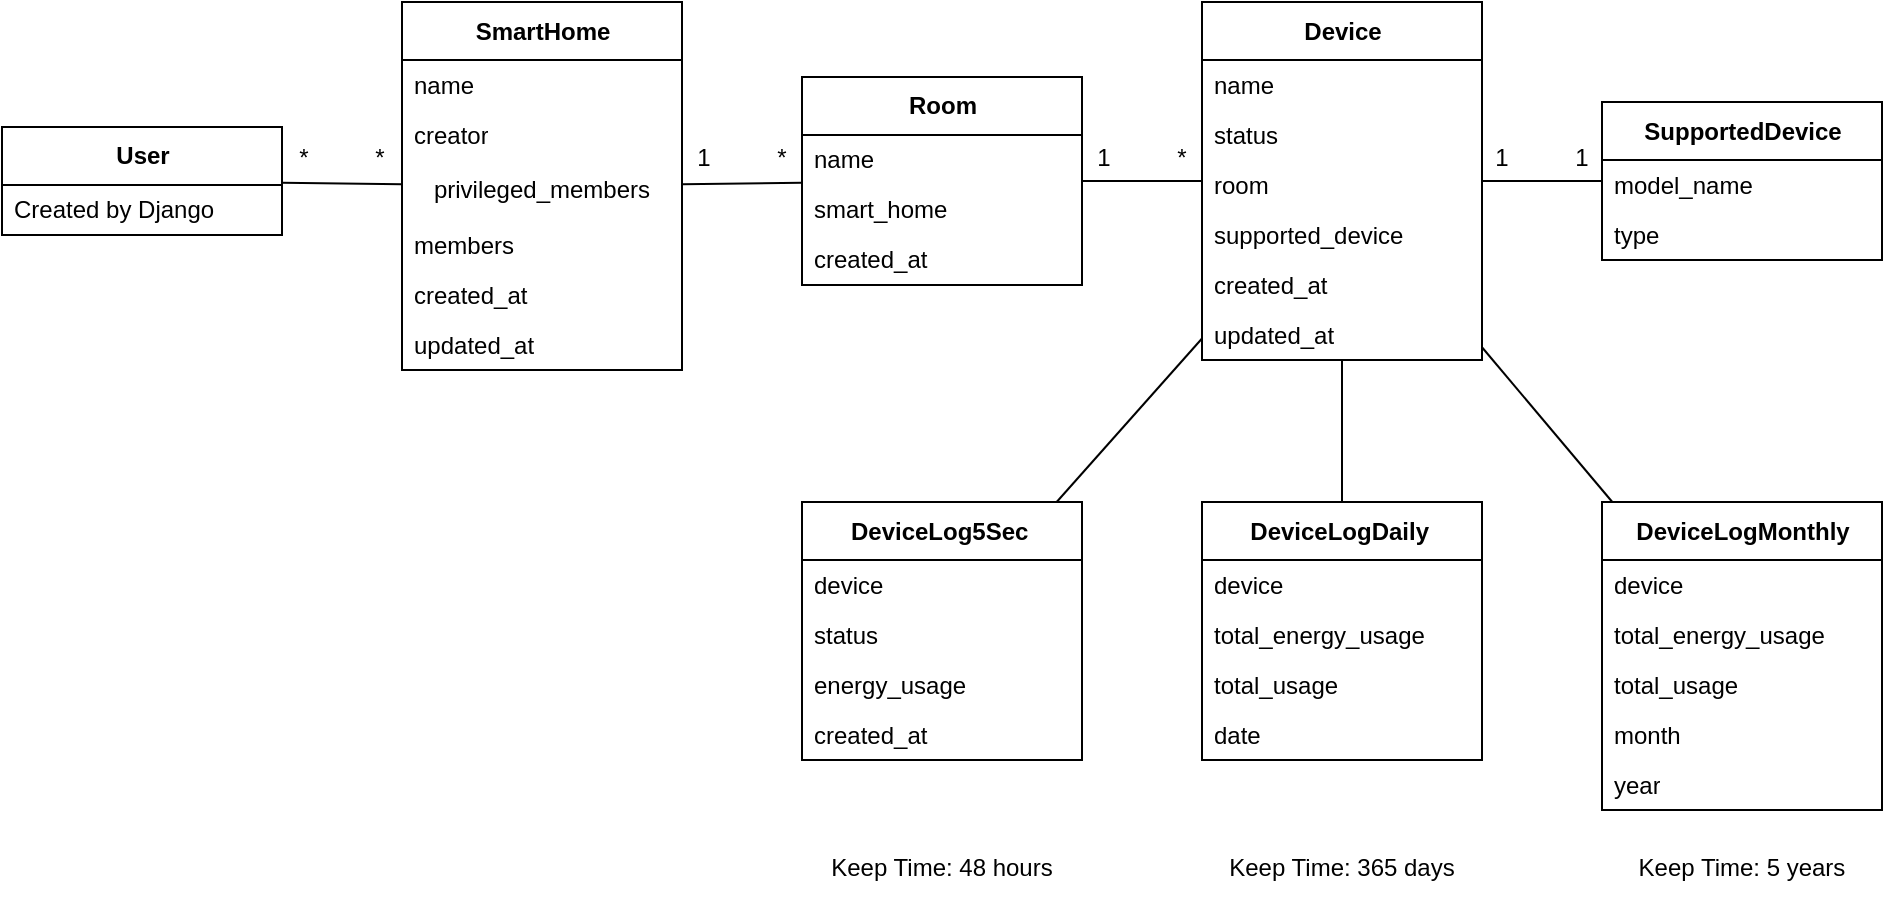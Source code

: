 <mxfile>
    <diagram id="LPxu8opnbpDsIdHZUwrW" name="Page-1">
        <mxGraphModel dx="1379" dy="511" grid="1" gridSize="10" guides="1" tooltips="1" connect="1" arrows="1" fold="1" page="1" pageScale="1" pageWidth="850" pageHeight="1100" math="0" shadow="0">
            <root>
                <mxCell id="0"/>
                <mxCell id="1" parent="0"/>
                <mxCell id="2" value="SmartHome" style="swimlane;fontStyle=1;align=center;verticalAlign=middle;childLayout=stackLayout;horizontal=1;startSize=29;horizontalStack=0;resizeParent=1;resizeParentMax=0;resizeLast=0;collapsible=0;marginBottom=0;html=1;" parent="1" vertex="1">
                    <mxGeometry x="-40" y="30" width="140" height="184" as="geometry"/>
                </mxCell>
                <mxCell id="10" value="name" style="text;html=1;strokeColor=none;fillColor=none;align=left;verticalAlign=middle;spacingLeft=4;spacingRight=4;overflow=hidden;rotatable=0;points=[[0,0.5],[1,0.5]];portConstraint=eastwest;" parent="2" vertex="1">
                    <mxGeometry y="29" width="140" height="25" as="geometry"/>
                </mxCell>
                <mxCell id="4" value="creator" style="text;html=1;strokeColor=none;fillColor=none;align=left;verticalAlign=middle;spacingLeft=4;spacingRight=4;overflow=hidden;rotatable=0;points=[[0,0.5],[1,0.5]];portConstraint=eastwest;" parent="2" vertex="1">
                    <mxGeometry y="54" width="140" height="25" as="geometry"/>
                </mxCell>
                <mxCell id="87" value="privileged_members" style="text;html=1;strokeColor=none;fillColor=none;align=center;verticalAlign=middle;whiteSpace=wrap;rounded=0;" vertex="1" parent="2">
                    <mxGeometry y="79" width="140" height="30" as="geometry"/>
                </mxCell>
                <mxCell id="7" value="members" style="text;html=1;strokeColor=none;fillColor=none;align=left;verticalAlign=middle;spacingLeft=4;spacingRight=4;overflow=hidden;rotatable=0;points=[[0,0.5],[1,0.5]];portConstraint=eastwest;" parent="2" vertex="1">
                    <mxGeometry y="109" width="140" height="25" as="geometry"/>
                </mxCell>
                <mxCell id="8" value="created_at" style="text;html=1;strokeColor=none;fillColor=none;align=left;verticalAlign=middle;spacingLeft=4;spacingRight=4;overflow=hidden;rotatable=0;points=[[0,0.5],[1,0.5]];portConstraint=eastwest;" parent="2" vertex="1">
                    <mxGeometry y="134" width="140" height="25" as="geometry"/>
                </mxCell>
                <mxCell id="9" value="updated_at" style="text;html=1;strokeColor=none;fillColor=none;align=left;verticalAlign=middle;spacingLeft=4;spacingRight=4;overflow=hidden;rotatable=0;points=[[0,0.5],[1,0.5]];portConstraint=eastwest;" parent="2" vertex="1">
                    <mxGeometry y="159" width="140" height="25" as="geometry"/>
                </mxCell>
                <mxCell id="28" value="Device" style="swimlane;fontStyle=1;align=center;verticalAlign=middle;childLayout=stackLayout;horizontal=1;startSize=29;horizontalStack=0;resizeParent=1;resizeParentMax=0;resizeLast=0;collapsible=0;marginBottom=0;html=1;" parent="1" vertex="1">
                    <mxGeometry x="360" y="30" width="140" height="179" as="geometry"/>
                </mxCell>
                <mxCell id="29" value="name" style="text;html=1;strokeColor=none;fillColor=none;align=left;verticalAlign=middle;spacingLeft=4;spacingRight=4;overflow=hidden;rotatable=0;points=[[0,0.5],[1,0.5]];portConstraint=eastwest;" parent="28" vertex="1">
                    <mxGeometry y="29" width="140" height="25" as="geometry"/>
                </mxCell>
                <mxCell id="30" value="status" style="text;html=1;strokeColor=none;fillColor=none;align=left;verticalAlign=middle;spacingLeft=4;spacingRight=4;overflow=hidden;rotatable=0;points=[[0,0.5],[1,0.5]];portConstraint=eastwest;" parent="28" vertex="1">
                    <mxGeometry y="54" width="140" height="25" as="geometry"/>
                </mxCell>
                <mxCell id="31" value="room" style="text;html=1;strokeColor=none;fillColor=none;align=left;verticalAlign=middle;spacingLeft=4;spacingRight=4;overflow=hidden;rotatable=0;points=[[0,0.5],[1,0.5]];portConstraint=eastwest;" parent="28" vertex="1">
                    <mxGeometry y="79" width="140" height="25" as="geometry"/>
                </mxCell>
                <mxCell id="32" value="supported_device" style="text;html=1;strokeColor=none;fillColor=none;align=left;verticalAlign=middle;spacingLeft=4;spacingRight=4;overflow=hidden;rotatable=0;points=[[0,0.5],[1,0.5]];portConstraint=eastwest;" parent="28" vertex="1">
                    <mxGeometry y="104" width="140" height="25" as="geometry"/>
                </mxCell>
                <mxCell id="33" value="created_at" style="text;html=1;strokeColor=none;fillColor=none;align=left;verticalAlign=middle;spacingLeft=4;spacingRight=4;overflow=hidden;rotatable=0;points=[[0,0.5],[1,0.5]];portConstraint=eastwest;" parent="28" vertex="1">
                    <mxGeometry y="129" width="140" height="25" as="geometry"/>
                </mxCell>
                <mxCell id="34" value="updated_at" style="text;html=1;strokeColor=none;fillColor=none;align=left;verticalAlign=middle;spacingLeft=4;spacingRight=4;overflow=hidden;rotatable=0;points=[[0,0.5],[1,0.5]];portConstraint=eastwest;" parent="28" vertex="1">
                    <mxGeometry y="154" width="140" height="25" as="geometry"/>
                </mxCell>
                <mxCell id="36" value="SupportedDevice" style="swimlane;fontStyle=1;align=center;verticalAlign=middle;childLayout=stackLayout;horizontal=1;startSize=29;horizontalStack=0;resizeParent=1;resizeParentMax=0;resizeLast=0;collapsible=0;marginBottom=0;html=1;" parent="1" vertex="1">
                    <mxGeometry x="560" y="80" width="140" height="79" as="geometry"/>
                </mxCell>
                <mxCell id="37" value="model_name" style="text;html=1;strokeColor=none;fillColor=none;align=left;verticalAlign=middle;spacingLeft=4;spacingRight=4;overflow=hidden;rotatable=0;points=[[0,0.5],[1,0.5]];portConstraint=eastwest;" parent="36" vertex="1">
                    <mxGeometry y="29" width="140" height="25" as="geometry"/>
                </mxCell>
                <mxCell id="38" value="type" style="text;html=1;strokeColor=none;fillColor=none;align=left;verticalAlign=middle;spacingLeft=4;spacingRight=4;overflow=hidden;rotatable=0;points=[[0,0.5],[1,0.5]];portConstraint=eastwest;" parent="36" vertex="1">
                    <mxGeometry y="54" width="140" height="25" as="geometry"/>
                </mxCell>
                <mxCell id="43" value="" style="endArrow=none;html=1;" parent="1" source="28" target="36" edge="1">
                    <mxGeometry width="50" height="50" relative="1" as="geometry">
                        <mxPoint x="640" y="272.5" as="sourcePoint"/>
                        <mxPoint x="690" y="222.5" as="targetPoint"/>
                    </mxGeometry>
                </mxCell>
                <mxCell id="44" value="User" style="swimlane;fontStyle=1;align=center;verticalAlign=middle;childLayout=stackLayout;horizontal=1;startSize=29;horizontalStack=0;resizeParent=1;resizeParentMax=0;resizeLast=0;collapsible=0;marginBottom=0;html=1;" parent="1" vertex="1">
                    <mxGeometry x="-240" y="92.5" width="140" height="54" as="geometry"/>
                </mxCell>
                <mxCell id="49" value="Created by Django" style="text;html=1;strokeColor=none;fillColor=none;align=left;verticalAlign=middle;spacingLeft=4;spacingRight=4;overflow=hidden;rotatable=0;points=[[0,0.5],[1,0.5]];portConstraint=eastwest;" parent="44" vertex="1">
                    <mxGeometry y="29" width="140" height="25" as="geometry"/>
                </mxCell>
                <mxCell id="51" value="" style="endArrow=none;html=1;" parent="1" source="44" target="2" edge="1">
                    <mxGeometry width="50" height="50" relative="1" as="geometry">
                        <mxPoint x="-190" y="380" as="sourcePoint"/>
                        <mxPoint x="-140" y="330" as="targetPoint"/>
                    </mxGeometry>
                </mxCell>
                <mxCell id="52" value="DeviceLog5Sec&amp;nbsp;" style="swimlane;fontStyle=1;align=center;verticalAlign=middle;childLayout=stackLayout;horizontal=1;startSize=29;horizontalStack=0;resizeParent=1;resizeParentMax=0;resizeLast=0;collapsible=0;marginBottom=0;html=1;" parent="1" vertex="1">
                    <mxGeometry x="160" y="280" width="140" height="129" as="geometry"/>
                </mxCell>
                <mxCell id="57" value="device" style="text;html=1;strokeColor=none;fillColor=none;align=left;verticalAlign=middle;spacingLeft=4;spacingRight=4;overflow=hidden;rotatable=0;points=[[0,0.5],[1,0.5]];portConstraint=eastwest;" parent="52" vertex="1">
                    <mxGeometry y="29" width="140" height="25" as="geometry"/>
                </mxCell>
                <mxCell id="67" value="status" style="text;html=1;strokeColor=none;fillColor=none;align=left;verticalAlign=middle;spacingLeft=4;spacingRight=4;overflow=hidden;rotatable=0;points=[[0,0.5],[1,0.5]];portConstraint=eastwest;" vertex="1" parent="52">
                    <mxGeometry y="54" width="140" height="25" as="geometry"/>
                </mxCell>
                <mxCell id="68" value="energy_usage" style="text;html=1;strokeColor=none;fillColor=none;align=left;verticalAlign=middle;spacingLeft=4;spacingRight=4;overflow=hidden;rotatable=0;points=[[0,0.5],[1,0.5]];portConstraint=eastwest;" vertex="1" parent="52">
                    <mxGeometry y="79" width="140" height="25" as="geometry"/>
                </mxCell>
                <mxCell id="69" value="created_at" style="text;html=1;strokeColor=none;fillColor=none;align=left;verticalAlign=middle;spacingLeft=4;spacingRight=4;overflow=hidden;rotatable=0;points=[[0,0.5],[1,0.5]];portConstraint=eastwest;" vertex="1" parent="52">
                    <mxGeometry y="104" width="140" height="25" as="geometry"/>
                </mxCell>
                <mxCell id="56" value="" style="endArrow=none;html=1;" parent="1" source="52" target="28" edge="1">
                    <mxGeometry width="50" height="50" relative="1" as="geometry">
                        <mxPoint x="390" y="340" as="sourcePoint"/>
                        <mxPoint x="440" y="290" as="targetPoint"/>
                    </mxGeometry>
                </mxCell>
                <mxCell id="58" value="Room" style="swimlane;fontStyle=1;align=center;verticalAlign=middle;childLayout=stackLayout;horizontal=1;startSize=29;horizontalStack=0;resizeParent=1;resizeParentMax=0;resizeLast=0;collapsible=0;marginBottom=0;html=1;" parent="1" vertex="1">
                    <mxGeometry x="160" y="67.5" width="140" height="104" as="geometry"/>
                </mxCell>
                <mxCell id="60" value="name" style="text;html=1;strokeColor=none;fillColor=none;align=left;verticalAlign=middle;spacingLeft=4;spacingRight=4;overflow=hidden;rotatable=0;points=[[0,0.5],[1,0.5]];portConstraint=eastwest;" parent="58" vertex="1">
                    <mxGeometry y="29" width="140" height="25" as="geometry"/>
                </mxCell>
                <mxCell id="82" value="smart_home" style="text;html=1;strokeColor=none;fillColor=none;align=left;verticalAlign=middle;spacingLeft=4;spacingRight=4;overflow=hidden;rotatable=0;points=[[0,0.5],[1,0.5]];portConstraint=eastwest;" vertex="1" parent="58">
                    <mxGeometry y="54" width="140" height="25" as="geometry"/>
                </mxCell>
                <mxCell id="61" value="created_at" style="text;html=1;strokeColor=none;fillColor=none;align=left;verticalAlign=middle;spacingLeft=4;spacingRight=4;overflow=hidden;rotatable=0;points=[[0,0.5],[1,0.5]];portConstraint=eastwest;" parent="58" vertex="1">
                    <mxGeometry y="79" width="140" height="25" as="geometry"/>
                </mxCell>
                <mxCell id="62" value="DeviceLogDaily&amp;nbsp;" style="swimlane;fontStyle=1;align=center;verticalAlign=middle;childLayout=stackLayout;horizontal=1;startSize=29;horizontalStack=0;resizeParent=1;resizeParentMax=0;resizeLast=0;collapsible=0;marginBottom=0;html=1;" parent="1" vertex="1">
                    <mxGeometry x="360" y="280" width="140" height="129" as="geometry"/>
                </mxCell>
                <mxCell id="63" value="device" style="text;html=1;strokeColor=none;fillColor=none;align=left;verticalAlign=middle;spacingLeft=4;spacingRight=4;overflow=hidden;rotatable=0;points=[[0,0.5],[1,0.5]];portConstraint=eastwest;" parent="62" vertex="1">
                    <mxGeometry y="29" width="140" height="25" as="geometry"/>
                </mxCell>
                <mxCell id="71" value="total_energy_usage" style="text;html=1;strokeColor=none;fillColor=none;align=left;verticalAlign=middle;spacingLeft=4;spacingRight=4;overflow=hidden;rotatable=0;points=[[0,0.5],[1,0.5]];portConstraint=eastwest;" vertex="1" parent="62">
                    <mxGeometry y="54" width="140" height="25" as="geometry"/>
                </mxCell>
                <mxCell id="72" value="total_usage" style="text;html=1;strokeColor=none;fillColor=none;align=left;verticalAlign=middle;spacingLeft=4;spacingRight=4;overflow=hidden;rotatable=0;points=[[0,0.5],[1,0.5]];portConstraint=eastwest;" vertex="1" parent="62">
                    <mxGeometry y="79" width="140" height="25" as="geometry"/>
                </mxCell>
                <mxCell id="70" value="date" style="text;html=1;strokeColor=none;fillColor=none;align=left;verticalAlign=middle;spacingLeft=4;spacingRight=4;overflow=hidden;rotatable=0;points=[[0,0.5],[1,0.5]];portConstraint=eastwest;" vertex="1" parent="62">
                    <mxGeometry y="104" width="140" height="25" as="geometry"/>
                </mxCell>
                <mxCell id="73" value="" style="endArrow=none;html=1;" edge="1" parent="1" source="62" target="28">
                    <mxGeometry width="50" height="50" relative="1" as="geometry">
                        <mxPoint x="500" y="500" as="sourcePoint"/>
                        <mxPoint x="660" y="500" as="targetPoint"/>
                    </mxGeometry>
                </mxCell>
                <mxCell id="74" value="DeviceLogMonthly" style="swimlane;fontStyle=1;align=center;verticalAlign=middle;childLayout=stackLayout;horizontal=1;startSize=29;horizontalStack=0;resizeParent=1;resizeParentMax=0;resizeLast=0;collapsible=0;marginBottom=0;html=1;" vertex="1" parent="1">
                    <mxGeometry x="560" y="280" width="140" height="154" as="geometry"/>
                </mxCell>
                <mxCell id="75" value="device" style="text;html=1;strokeColor=none;fillColor=none;align=left;verticalAlign=middle;spacingLeft=4;spacingRight=4;overflow=hidden;rotatable=0;points=[[0,0.5],[1,0.5]];portConstraint=eastwest;" vertex="1" parent="74">
                    <mxGeometry y="29" width="140" height="25" as="geometry"/>
                </mxCell>
                <mxCell id="76" value="total_energy_usage" style="text;html=1;strokeColor=none;fillColor=none;align=left;verticalAlign=middle;spacingLeft=4;spacingRight=4;overflow=hidden;rotatable=0;points=[[0,0.5],[1,0.5]];portConstraint=eastwest;" vertex="1" parent="74">
                    <mxGeometry y="54" width="140" height="25" as="geometry"/>
                </mxCell>
                <mxCell id="77" value="total_usage" style="text;html=1;strokeColor=none;fillColor=none;align=left;verticalAlign=middle;spacingLeft=4;spacingRight=4;overflow=hidden;rotatable=0;points=[[0,0.5],[1,0.5]];portConstraint=eastwest;" vertex="1" parent="74">
                    <mxGeometry y="79" width="140" height="25" as="geometry"/>
                </mxCell>
                <mxCell id="78" value="month" style="text;html=1;strokeColor=none;fillColor=none;align=left;verticalAlign=middle;spacingLeft=4;spacingRight=4;overflow=hidden;rotatable=0;points=[[0,0.5],[1,0.5]];portConstraint=eastwest;" vertex="1" parent="74">
                    <mxGeometry y="104" width="140" height="25" as="geometry"/>
                </mxCell>
                <mxCell id="80" value="year" style="text;html=1;strokeColor=none;fillColor=none;align=left;verticalAlign=middle;spacingLeft=4;spacingRight=4;overflow=hidden;rotatable=0;points=[[0,0.5],[1,0.5]];portConstraint=eastwest;" vertex="1" parent="74">
                    <mxGeometry y="129" width="140" height="25" as="geometry"/>
                </mxCell>
                <mxCell id="79" value="" style="endArrow=none;html=1;" edge="1" parent="1" source="74" target="28">
                    <mxGeometry width="50" height="50" relative="1" as="geometry">
                        <mxPoint x="320" y="230" as="sourcePoint"/>
                        <mxPoint x="370" y="180" as="targetPoint"/>
                    </mxGeometry>
                </mxCell>
                <mxCell id="81" value="" style="endArrow=none;html=1;" edge="1" parent="1" source="2" target="58">
                    <mxGeometry width="50" height="50" relative="1" as="geometry">
                        <mxPoint x="50" y="290" as="sourcePoint"/>
                        <mxPoint x="100" y="240" as="targetPoint"/>
                    </mxGeometry>
                </mxCell>
                <mxCell id="83" value="" style="endArrow=none;html=1;" edge="1" parent="1" source="58" target="28">
                    <mxGeometry width="50" height="50" relative="1" as="geometry">
                        <mxPoint x="260" y="280" as="sourcePoint"/>
                        <mxPoint x="310" y="230" as="targetPoint"/>
                    </mxGeometry>
                </mxCell>
                <mxCell id="86" value="*&amp;nbsp; &amp;nbsp; &amp;nbsp; &amp;nbsp; &amp;nbsp; *" style="text;html=1;strokeColor=none;fillColor=none;align=center;verticalAlign=middle;whiteSpace=wrap;rounded=0;" vertex="1" parent="1">
                    <mxGeometry x="-100" y="92.5" width="60" height="30" as="geometry"/>
                </mxCell>
                <mxCell id="88" value="1&amp;nbsp; &amp;nbsp; &amp;nbsp; &amp;nbsp; &amp;nbsp; *" style="text;html=1;strokeColor=none;fillColor=none;align=center;verticalAlign=middle;whiteSpace=wrap;rounded=0;" vertex="1" parent="1">
                    <mxGeometry x="100" y="92.5" width="60" height="30" as="geometry"/>
                </mxCell>
                <mxCell id="89" value="1&amp;nbsp; &amp;nbsp; &amp;nbsp; &amp;nbsp; &amp;nbsp; *" style="text;html=1;strokeColor=none;fillColor=none;align=center;verticalAlign=middle;whiteSpace=wrap;rounded=0;" vertex="1" parent="1">
                    <mxGeometry x="300" y="92.5" width="60" height="30" as="geometry"/>
                </mxCell>
                <mxCell id="90" value="1&amp;nbsp; &amp;nbsp; &amp;nbsp; &amp;nbsp; &amp;nbsp; 1" style="text;html=1;strokeColor=none;fillColor=none;align=center;verticalAlign=middle;whiteSpace=wrap;rounded=0;" vertex="1" parent="1">
                    <mxGeometry x="500" y="92.5" width="60" height="30" as="geometry"/>
                </mxCell>
                <mxCell id="91" value="Keep Time: 48 hours" style="text;html=1;strokeColor=none;fillColor=none;align=center;verticalAlign=middle;whiteSpace=wrap;rounded=0;" vertex="1" parent="1">
                    <mxGeometry x="160" y="440" width="140" height="46" as="geometry"/>
                </mxCell>
                <mxCell id="92" value="Keep Time: 365 days" style="text;html=1;strokeColor=none;fillColor=none;align=center;verticalAlign=middle;whiteSpace=wrap;rounded=0;" vertex="1" parent="1">
                    <mxGeometry x="360" y="440" width="140" height="46" as="geometry"/>
                </mxCell>
                <mxCell id="93" value="Keep Time: 5 years" style="text;html=1;strokeColor=none;fillColor=none;align=center;verticalAlign=middle;whiteSpace=wrap;rounded=0;" vertex="1" parent="1">
                    <mxGeometry x="560" y="440" width="140" height="46" as="geometry"/>
                </mxCell>
            </root>
        </mxGraphModel>
    </diagram>
</mxfile>